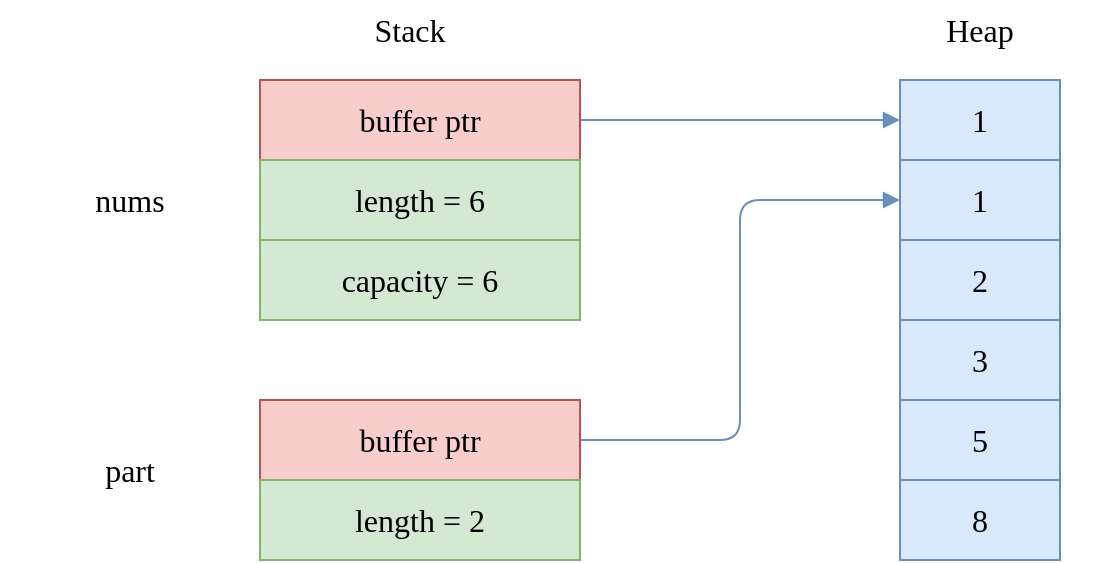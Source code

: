 <mxfile version="24.2.5" type="device">
  <diagram name="Page-1" id="PWORTPtsAY5UC9q56Seq">
    <mxGraphModel dx="1434" dy="835" grid="1" gridSize="10" guides="1" tooltips="1" connect="1" arrows="1" fold="1" page="1" pageScale="1" pageWidth="850" pageHeight="1100" math="0" shadow="0">
      <root>
        <mxCell id="0" />
        <mxCell id="1" parent="0" />
        <mxCell id="GlFfROva-M0b1X3F4qhi-1" value="1" style="rounded=0;whiteSpace=wrap;html=1;shadow=0;strokeColor=#6c8ebf;strokeWidth=1;fontFamily=Ubuntu;fontSize=16;fontStyle=0;fillColor=#dae8fc;" vertex="1" parent="1">
          <mxGeometry x="600" y="160" width="80" height="40" as="geometry" />
        </mxCell>
        <mxCell id="GlFfROva-M0b1X3F4qhi-2" value="Heap" style="text;html=1;align=center;verticalAlign=middle;whiteSpace=wrap;rounded=0;fontFamily=Ubuntu;fontSize=16;fontStyle=0;" vertex="1" parent="1">
          <mxGeometry x="575" y="120" width="130" height="30" as="geometry" />
        </mxCell>
        <mxCell id="GlFfROva-M0b1X3F4qhi-3" value="Stack" style="text;html=1;align=center;verticalAlign=middle;whiteSpace=wrap;rounded=0;fontFamily=Ubuntu;fontSize=16;fontStyle=0;" vertex="1" parent="1">
          <mxGeometry x="290" y="120" width="130" height="30" as="geometry" />
        </mxCell>
        <mxCell id="GlFfROva-M0b1X3F4qhi-4" value="nums" style="text;html=1;align=center;verticalAlign=middle;whiteSpace=wrap;rounded=0;fontFamily=Ubuntu;fontSize=16;fontStyle=0;" vertex="1" parent="1">
          <mxGeometry x="150" y="205" width="130" height="30" as="geometry" />
        </mxCell>
        <mxCell id="GlFfROva-M0b1X3F4qhi-5" value="part" style="text;html=1;align=center;verticalAlign=middle;whiteSpace=wrap;rounded=0;fontFamily=Ubuntu;fontSize=16;fontStyle=0;" vertex="1" parent="1">
          <mxGeometry x="150" y="340" width="130" height="30" as="geometry" />
        </mxCell>
        <mxCell id="GlFfROva-M0b1X3F4qhi-6" value="1" style="rounded=0;whiteSpace=wrap;html=1;shadow=0;strokeColor=#6c8ebf;strokeWidth=1;fontFamily=Ubuntu;fontSize=16;fontStyle=0;fillColor=#dae8fc;" vertex="1" parent="1">
          <mxGeometry x="600" y="200" width="80" height="40" as="geometry" />
        </mxCell>
        <mxCell id="GlFfROva-M0b1X3F4qhi-7" value="2" style="rounded=0;whiteSpace=wrap;html=1;shadow=0;strokeColor=#6c8ebf;strokeWidth=1;fontFamily=Ubuntu;fontSize=16;fontStyle=0;fillColor=#dae8fc;" vertex="1" parent="1">
          <mxGeometry x="600" y="240" width="80" height="40" as="geometry" />
        </mxCell>
        <mxCell id="GlFfROva-M0b1X3F4qhi-8" value="3" style="rounded=0;whiteSpace=wrap;html=1;shadow=0;strokeColor=#6c8ebf;strokeWidth=1;fontFamily=Ubuntu;fontSize=16;fontStyle=0;fillColor=#dae8fc;" vertex="1" parent="1">
          <mxGeometry x="600" y="280" width="80" height="40" as="geometry" />
        </mxCell>
        <mxCell id="GlFfROva-M0b1X3F4qhi-9" value="5" style="rounded=0;whiteSpace=wrap;html=1;shadow=0;strokeColor=#6c8ebf;strokeWidth=1;fontFamily=Ubuntu;fontSize=16;fontStyle=0;fillColor=#dae8fc;" vertex="1" parent="1">
          <mxGeometry x="600" y="320" width="80" height="40" as="geometry" />
        </mxCell>
        <mxCell id="GlFfROva-M0b1X3F4qhi-10" value="8" style="rounded=0;whiteSpace=wrap;html=1;shadow=0;strokeColor=#6c8ebf;strokeWidth=1;fontFamily=Ubuntu;fontSize=16;fontStyle=0;fillColor=#dae8fc;" vertex="1" parent="1">
          <mxGeometry x="600" y="360" width="80" height="40" as="geometry" />
        </mxCell>
        <mxCell id="GlFfROva-M0b1X3F4qhi-12" style="edgeStyle=orthogonalEdgeStyle;rounded=1;orthogonalLoop=1;jettySize=auto;html=1;entryX=0;entryY=0.5;entryDx=0;entryDy=0;shadow=0;strokeColor=#6c8ebf;strokeWidth=1;fontFamily=Ubuntu;fontSize=14;fontStyle=0;endArrow=block;endFill=1;fillColor=#dae8fc;" edge="1" parent="1" source="GlFfROva-M0b1X3F4qhi-11" target="GlFfROva-M0b1X3F4qhi-1">
          <mxGeometry relative="1" as="geometry" />
        </mxCell>
        <mxCell id="GlFfROva-M0b1X3F4qhi-11" value="buffer ptr" style="rounded=0;whiteSpace=wrap;html=1;shadow=0;strokeColor=#b85450;strokeWidth=1;fontFamily=Ubuntu;fontSize=16;fontStyle=0;fillColor=#f8cecc;" vertex="1" parent="1">
          <mxGeometry x="280" y="160" width="160" height="40" as="geometry" />
        </mxCell>
        <mxCell id="GlFfROva-M0b1X3F4qhi-13" value="length = 6" style="rounded=0;whiteSpace=wrap;html=1;shadow=0;strokeColor=#82b366;strokeWidth=1;fontFamily=Ubuntu;fontSize=16;fontStyle=0;fillColor=#d5e8d4;" vertex="1" parent="1">
          <mxGeometry x="280" y="200" width="160" height="40" as="geometry" />
        </mxCell>
        <mxCell id="GlFfROva-M0b1X3F4qhi-14" value="capacity = 6" style="rounded=0;whiteSpace=wrap;html=1;shadow=0;strokeColor=#82b366;strokeWidth=1;fontFamily=Ubuntu;fontSize=16;fontStyle=0;fillColor=#d5e8d4;" vertex="1" parent="1">
          <mxGeometry x="280" y="240" width="160" height="40" as="geometry" />
        </mxCell>
        <mxCell id="GlFfROva-M0b1X3F4qhi-17" style="edgeStyle=orthogonalEdgeStyle;rounded=1;orthogonalLoop=1;jettySize=auto;html=1;entryX=0;entryY=0.5;entryDx=0;entryDy=0;shadow=0;strokeColor=#6c8ebf;strokeWidth=1;fontFamily=Ubuntu;fontSize=14;fontStyle=0;endArrow=block;endFill=1;fillColor=#dae8fc;" edge="1" parent="1" source="GlFfROva-M0b1X3F4qhi-15" target="GlFfROva-M0b1X3F4qhi-6">
          <mxGeometry relative="1" as="geometry" />
        </mxCell>
        <mxCell id="GlFfROva-M0b1X3F4qhi-15" value="buffer ptr" style="rounded=0;whiteSpace=wrap;html=1;shadow=0;strokeColor=#b85450;strokeWidth=1;fontFamily=Ubuntu;fontSize=16;fontStyle=0;fillColor=#f8cecc;" vertex="1" parent="1">
          <mxGeometry x="280" y="320" width="160" height="40" as="geometry" />
        </mxCell>
        <mxCell id="GlFfROva-M0b1X3F4qhi-16" value="length = 2" style="rounded=0;whiteSpace=wrap;html=1;shadow=0;strokeColor=#82b366;strokeWidth=1;fontFamily=Ubuntu;fontSize=16;fontStyle=0;fillColor=#d5e8d4;" vertex="1" parent="1">
          <mxGeometry x="280" y="360" width="160" height="40" as="geometry" />
        </mxCell>
      </root>
    </mxGraphModel>
  </diagram>
</mxfile>

